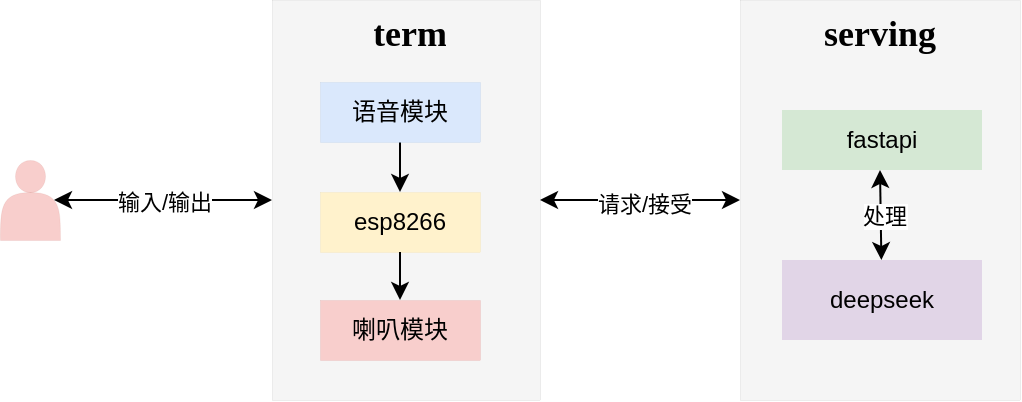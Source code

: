<mxfile version="26.0.16">
  <diagram id="C5RBs43oDa-KdzZeNtuy" name="Page-1">
    <mxGraphModel dx="1103" dy="536" grid="1" gridSize="10" guides="1" tooltips="1" connect="1" arrows="1" fold="1" page="1" pageScale="1" pageWidth="827" pageHeight="1169" math="0" shadow="0">
      <root>
        <mxCell id="WIyWlLk6GJQsqaUBKTNV-0" />
        <mxCell id="WIyWlLk6GJQsqaUBKTNV-1" parent="WIyWlLk6GJQsqaUBKTNV-0" />
        <mxCell id="3wZgYCBfIfFk7G_CHo2h-31" value="" style="rounded=0;whiteSpace=wrap;html=1;fillColor=#f5f5f5;fontColor=#333333;strokeColor=#666666;strokeWidth=0;" vertex="1" parent="WIyWlLk6GJQsqaUBKTNV-1">
          <mxGeometry x="265" y="279" width="134" height="200" as="geometry" />
        </mxCell>
        <mxCell id="3wZgYCBfIfFk7G_CHo2h-7" value="" style="rounded=0;whiteSpace=wrap;html=1;fillColor=#f5f5f5;fontColor=#333333;strokeColor=#666666;strokeWidth=0;" vertex="1" parent="WIyWlLk6GJQsqaUBKTNV-1">
          <mxGeometry x="499" y="279" width="140" height="200" as="geometry" />
        </mxCell>
        <mxCell id="3wZgYCBfIfFk7G_CHo2h-2" value="fastapi" style="rounded=0;whiteSpace=wrap;html=1;fillColor=#d5e8d4;strokeColor=none;glass=0;shadow=0;" vertex="1" parent="WIyWlLk6GJQsqaUBKTNV-1">
          <mxGeometry x="520" y="334" width="100" height="30" as="geometry" />
        </mxCell>
        <mxCell id="3wZgYCBfIfFk7G_CHo2h-4" value="deepseek" style="rounded=0;whiteSpace=wrap;html=1;fillColor=#e1d5e7;strokeColor=none;glass=0;shadow=0;" vertex="1" parent="WIyWlLk6GJQsqaUBKTNV-1">
          <mxGeometry x="520" y="409" width="100" height="40" as="geometry" />
        </mxCell>
        <mxCell id="3wZgYCBfIfFk7G_CHo2h-13" value="&lt;h2 style=&quot;margin-top: 0px;&quot;&gt;&lt;font face=&quot;Verdana&quot;&gt;serving&lt;/font&gt;&lt;/h2&gt;" style="text;html=1;whiteSpace=wrap;overflow=hidden;rounded=0;align=center;" vertex="1" parent="WIyWlLk6GJQsqaUBKTNV-1">
          <mxGeometry x="524" y="279" width="90" height="30" as="geometry" />
        </mxCell>
        <mxCell id="3wZgYCBfIfFk7G_CHo2h-15" value="" style="shape=actor;whiteSpace=wrap;html=1;fillColor=#f8cecc;strokeColor=#b85450;strokeWidth=0;" vertex="1" parent="WIyWlLk6GJQsqaUBKTNV-1">
          <mxGeometry x="129" y="359" width="30" height="40" as="geometry" />
        </mxCell>
        <mxCell id="3wZgYCBfIfFk7G_CHo2h-25" value="" style="edgeStyle=orthogonalEdgeStyle;rounded=0;orthogonalLoop=1;jettySize=auto;html=1;" edge="1" parent="WIyWlLk6GJQsqaUBKTNV-1" source="3wZgYCBfIfFk7G_CHo2h-18" target="3wZgYCBfIfFk7G_CHo2h-24">
          <mxGeometry relative="1" as="geometry" />
        </mxCell>
        <mxCell id="3wZgYCBfIfFk7G_CHo2h-18" value="语音模块" style="rounded=0;whiteSpace=wrap;html=1;fillColor=#dae8fc;strokeColor=#6c8ebf;strokeWidth=0;" vertex="1" parent="WIyWlLk6GJQsqaUBKTNV-1">
          <mxGeometry x="289" y="320" width="80" height="30" as="geometry" />
        </mxCell>
        <mxCell id="3wZgYCBfIfFk7G_CHo2h-20" value="" style="endArrow=classic;startArrow=classic;html=1;rounded=0;" edge="1" parent="WIyWlLk6GJQsqaUBKTNV-1" source="3wZgYCBfIfFk7G_CHo2h-4">
          <mxGeometry width="50" height="50" relative="1" as="geometry">
            <mxPoint x="519" y="414" as="sourcePoint" />
            <mxPoint x="569" y="364" as="targetPoint" />
          </mxGeometry>
        </mxCell>
        <mxCell id="3wZgYCBfIfFk7G_CHo2h-21" value="处理" style="edgeLabel;html=1;align=center;verticalAlign=middle;resizable=0;points=[];" vertex="1" connectable="0" parent="3wZgYCBfIfFk7G_CHo2h-20">
          <mxGeometry x="0.002" y="-1" relative="1" as="geometry">
            <mxPoint as="offset" />
          </mxGeometry>
        </mxCell>
        <mxCell id="3wZgYCBfIfFk7G_CHo2h-22" value="喇叭模块" style="rounded=0;whiteSpace=wrap;html=1;fillColor=#f8cecc;strokeColor=#b85450;strokeWidth=0;" vertex="1" parent="WIyWlLk6GJQsqaUBKTNV-1">
          <mxGeometry x="289" y="429" width="80" height="30" as="geometry" />
        </mxCell>
        <mxCell id="3wZgYCBfIfFk7G_CHo2h-24" value="esp8266" style="rounded=0;whiteSpace=wrap;html=1;fillColor=#fff2cc;strokeColor=#d6b656;strokeWidth=0;" vertex="1" parent="WIyWlLk6GJQsqaUBKTNV-1">
          <mxGeometry x="289" y="375" width="80" height="30" as="geometry" />
        </mxCell>
        <mxCell id="3wZgYCBfIfFk7G_CHo2h-27" value="" style="endArrow=classic;startArrow=classic;html=1;rounded=0;entryX=0;entryY=0.5;entryDx=0;entryDy=0;exitX=1;exitY=0.5;exitDx=0;exitDy=0;" edge="1" parent="WIyWlLk6GJQsqaUBKTNV-1" source="3wZgYCBfIfFk7G_CHo2h-31" target="3wZgYCBfIfFk7G_CHo2h-7">
          <mxGeometry width="50" height="50" relative="1" as="geometry">
            <mxPoint x="400" y="382" as="sourcePoint" />
            <mxPoint x="560" y="365.0" as="targetPoint" />
            <Array as="points" />
          </mxGeometry>
        </mxCell>
        <mxCell id="3wZgYCBfIfFk7G_CHo2h-38" value="请求/接受" style="edgeLabel;html=1;align=center;verticalAlign=middle;resizable=0;points=[];" vertex="1" connectable="0" parent="3wZgYCBfIfFk7G_CHo2h-27">
          <mxGeometry x="0.042" y="-2" relative="1" as="geometry">
            <mxPoint as="offset" />
          </mxGeometry>
        </mxCell>
        <mxCell id="3wZgYCBfIfFk7G_CHo2h-28" value="" style="endArrow=classic;html=1;rounded=0;exitX=0.5;exitY=1;exitDx=0;exitDy=0;entryX=0.5;entryY=0;entryDx=0;entryDy=0;" edge="1" parent="WIyWlLk6GJQsqaUBKTNV-1" source="3wZgYCBfIfFk7G_CHo2h-24" target="3wZgYCBfIfFk7G_CHo2h-22">
          <mxGeometry width="50" height="50" relative="1" as="geometry">
            <mxPoint x="340" y="460" as="sourcePoint" />
            <mxPoint x="560" y="440" as="targetPoint" />
          </mxGeometry>
        </mxCell>
        <mxCell id="3wZgYCBfIfFk7G_CHo2h-35" value="" style="endArrow=classic;startArrow=classic;html=1;rounded=0;entryX=0;entryY=0.5;entryDx=0;entryDy=0;exitX=0.9;exitY=0.5;exitDx=0;exitDy=0;exitPerimeter=0;" edge="1" parent="WIyWlLk6GJQsqaUBKTNV-1" source="3wZgYCBfIfFk7G_CHo2h-15" target="3wZgYCBfIfFk7G_CHo2h-31">
          <mxGeometry width="50" height="50" relative="1" as="geometry">
            <mxPoint x="203" y="414" as="sourcePoint" />
            <mxPoint x="253" y="364" as="targetPoint" />
          </mxGeometry>
        </mxCell>
        <mxCell id="3wZgYCBfIfFk7G_CHo2h-36" value="&lt;font style=&quot;font-size: 5px;&quot; face=&quot;Helvetica&quot;&gt;输入/输出&lt;/font&gt;" style="edgeLabel;html=1;align=center;verticalAlign=middle;resizable=0;points=[];" vertex="1" connectable="0" parent="3wZgYCBfIfFk7G_CHo2h-35">
          <mxGeometry x="-0.001" y="-3" relative="1" as="geometry">
            <mxPoint as="offset" />
          </mxGeometry>
        </mxCell>
        <mxCell id="3wZgYCBfIfFk7G_CHo2h-37" value="输入/输出" style="edgeLabel;html=1;align=center;verticalAlign=middle;resizable=0;points=[];" vertex="1" connectable="0" parent="3wZgYCBfIfFk7G_CHo2h-35">
          <mxGeometry x="-0.002" y="-4" relative="1" as="geometry">
            <mxPoint y="-3" as="offset" />
          </mxGeometry>
        </mxCell>
        <mxCell id="3wZgYCBfIfFk7G_CHo2h-39" value="&lt;h2 style=&quot;margin-top: 0px;&quot;&gt;&lt;font face=&quot;Verdana&quot;&gt;term&lt;/font&gt;&lt;/h2&gt;" style="text;html=1;whiteSpace=wrap;overflow=hidden;rounded=0;align=center;" vertex="1" parent="WIyWlLk6GJQsqaUBKTNV-1">
          <mxGeometry x="289" y="279" width="90" height="30" as="geometry" />
        </mxCell>
      </root>
    </mxGraphModel>
  </diagram>
</mxfile>

